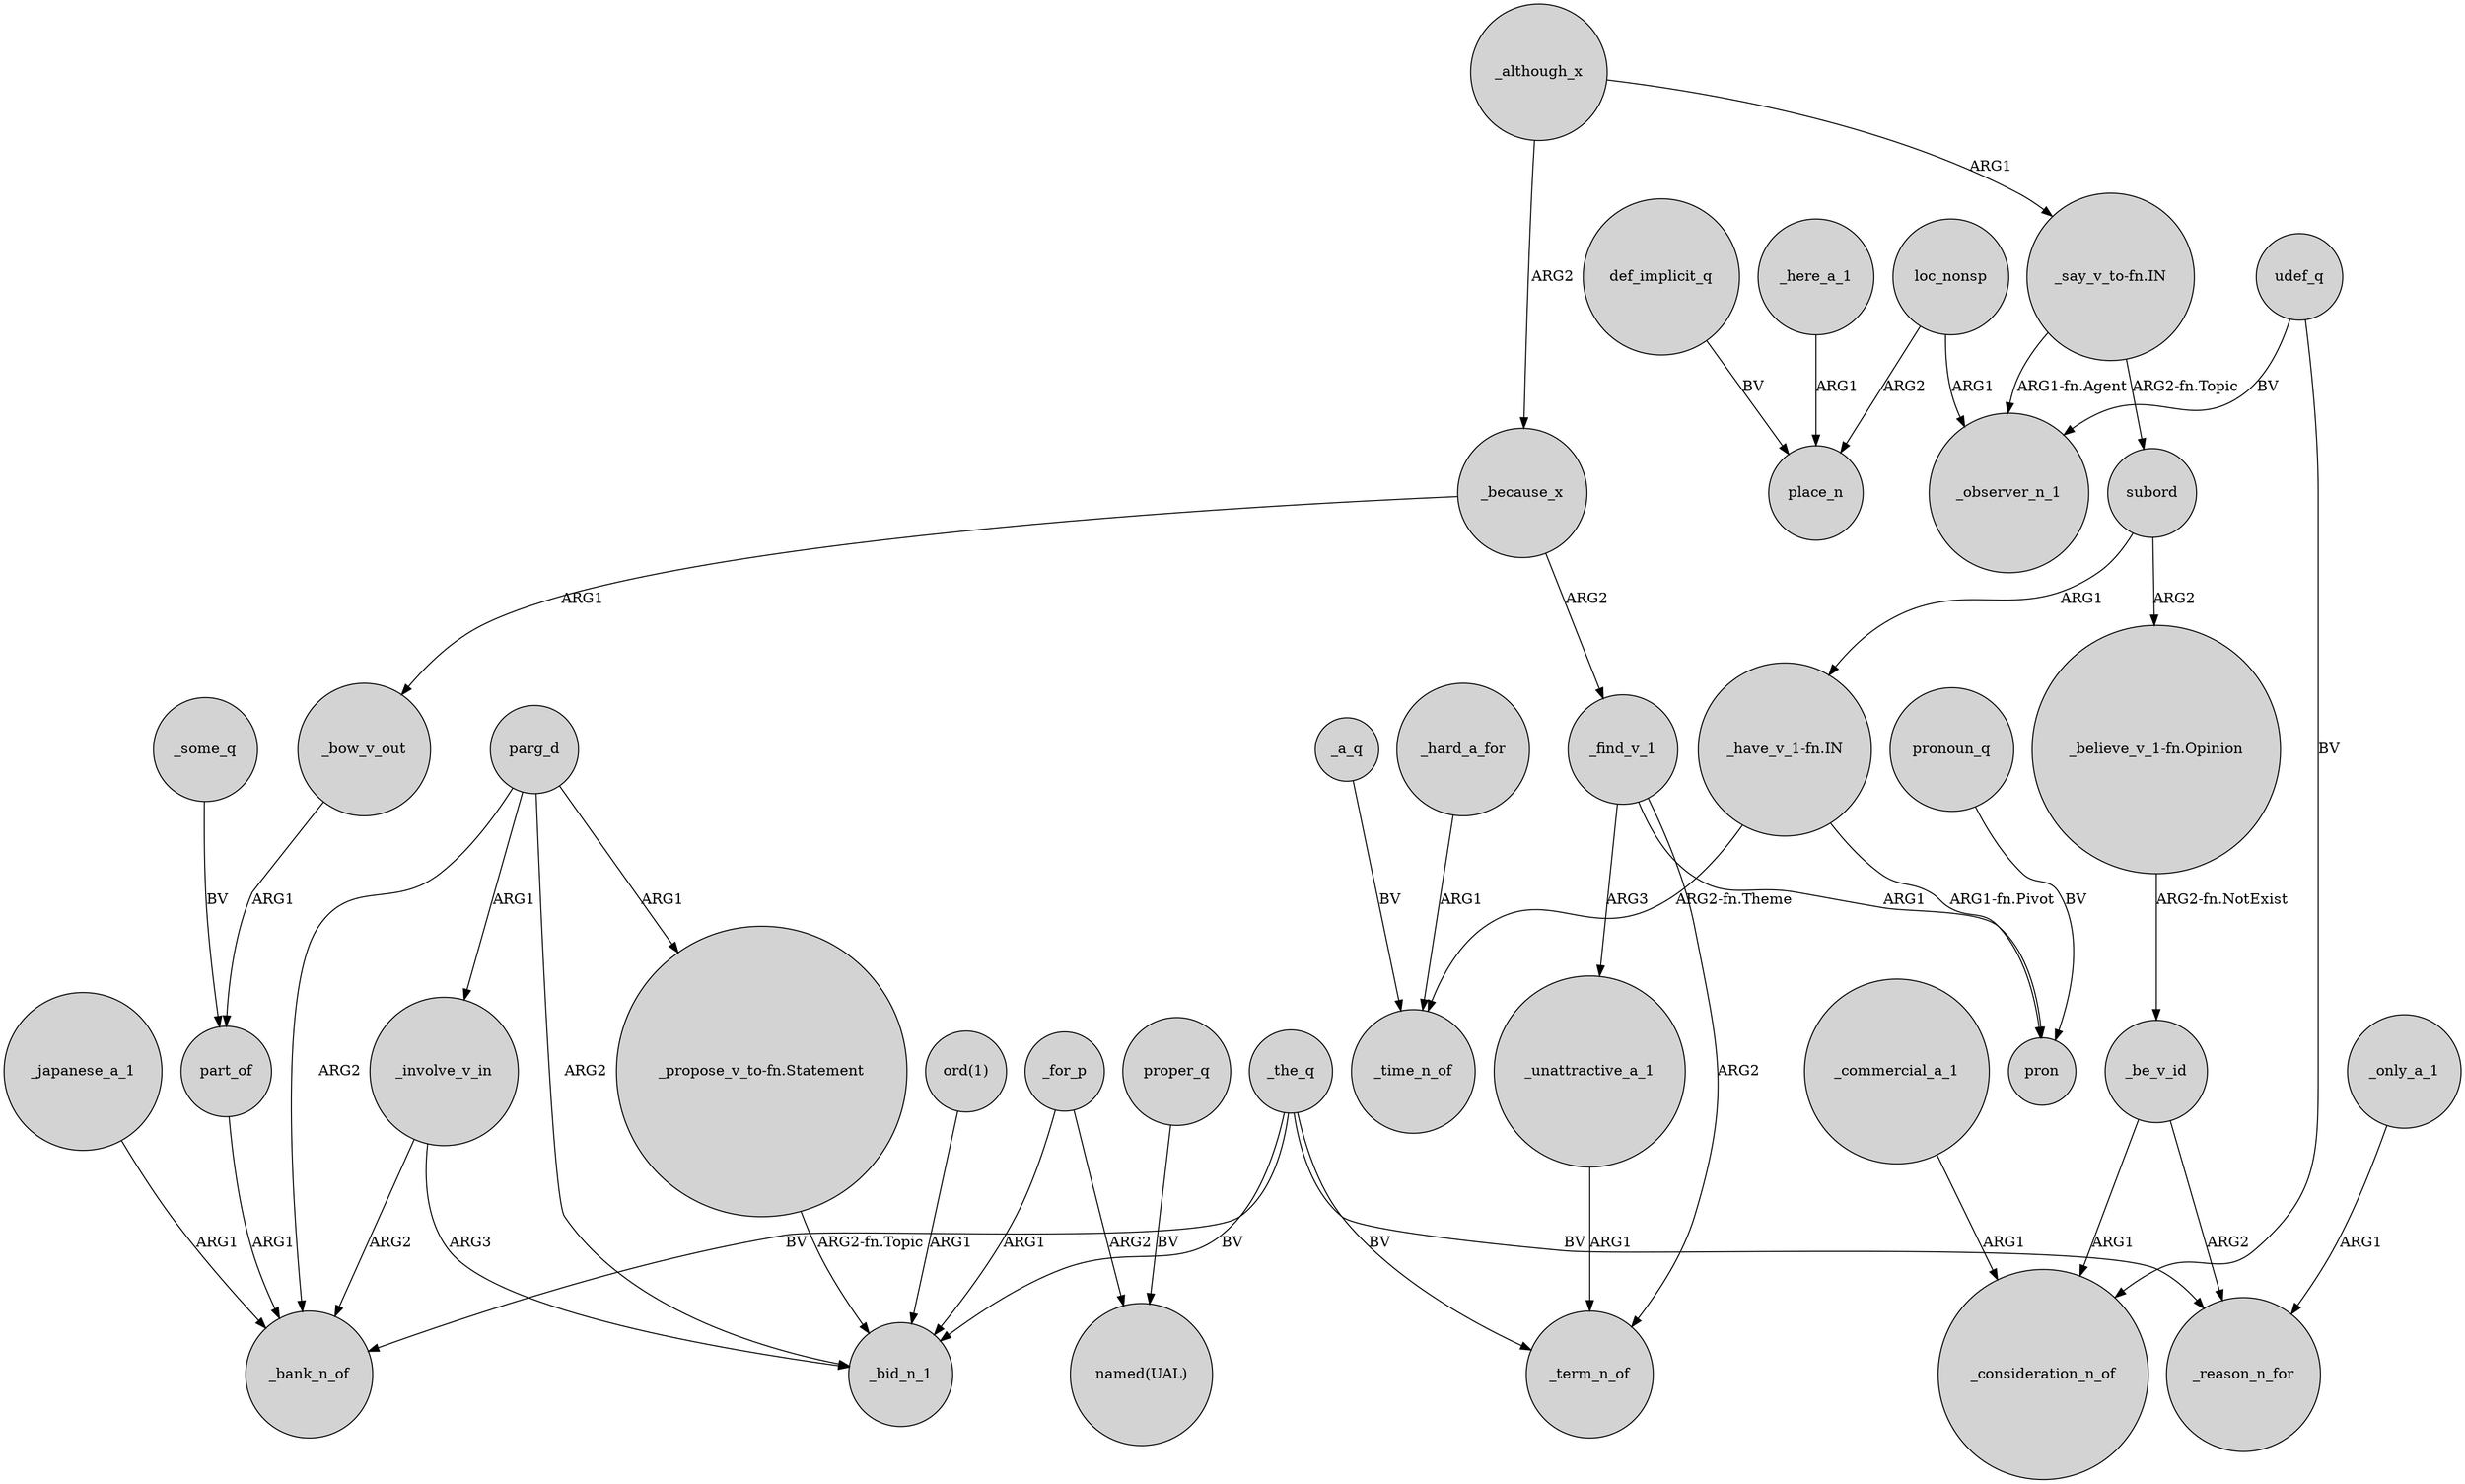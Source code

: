 digraph {
	node [shape=circle style=filled]
	udef_q -> _consideration_n_of [label=BV]
	_japanese_a_1 -> _bank_n_of [label=ARG1]
	"_believe_v_1-fn.Opinion" -> _be_v_id [label="ARG2-fn.NotExist"]
	_here_a_1 -> place_n [label=ARG1]
	"_have_v_1-fn.IN" -> _time_n_of [label="ARG2-fn.Theme"]
	subord -> "_believe_v_1-fn.Opinion" [label=ARG2]
	parg_d -> _bid_n_1 [label=ARG2]
	_be_v_id -> _consideration_n_of [label=ARG1]
	_find_v_1 -> _unattractive_a_1 [label=ARG3]
	_involve_v_in -> _bank_n_of [label=ARG2]
	"_propose_v_to-fn.Statement" -> _bid_n_1 [label="ARG2-fn.Topic"]
	_although_x -> "_say_v_to-fn.IN" [label=ARG1]
	udef_q -> _observer_n_1 [label=BV]
	def_implicit_q -> place_n [label=BV]
	parg_d -> "_propose_v_to-fn.Statement" [label=ARG1]
	part_of -> _bank_n_of [label=ARG1]
	_a_q -> _time_n_of [label=BV]
	loc_nonsp -> _observer_n_1 [label=ARG1]
	"_have_v_1-fn.IN" -> pron [label="ARG1-fn.Pivot"]
	_hard_a_for -> _time_n_of [label=ARG1]
	parg_d -> _bank_n_of [label=ARG2]
	_because_x -> _bow_v_out [label=ARG1]
	_some_q -> part_of [label=BV]
	_find_v_1 -> pron [label=ARG1]
	_the_q -> _term_n_of [label=BV]
	pronoun_q -> pron [label=BV]
	_the_q -> _bank_n_of [label=BV]
	_find_v_1 -> _term_n_of [label=ARG2]
	_commercial_a_1 -> _consideration_n_of [label=ARG1]
	_although_x -> _because_x [label=ARG2]
	_be_v_id -> _reason_n_for [label=ARG2]
	_bow_v_out -> part_of [label=ARG1]
	"_say_v_to-fn.IN" -> subord [label="ARG2-fn.Topic"]
	proper_q -> "named(UAL)" [label=BV]
	parg_d -> _involve_v_in [label=ARG1]
	"_say_v_to-fn.IN" -> _observer_n_1 [label="ARG1-fn.Agent"]
	_the_q -> _bid_n_1 [label=BV]
	_involve_v_in -> _bid_n_1 [label=ARG3]
	"ord(1)" -> _bid_n_1 [label=ARG1]
	_for_p -> _bid_n_1 [label=ARG1]
	_unattractive_a_1 -> _term_n_of [label=ARG1]
	loc_nonsp -> place_n [label=ARG2]
	subord -> "_have_v_1-fn.IN" [label=ARG1]
	_only_a_1 -> _reason_n_for [label=ARG1]
	_for_p -> "named(UAL)" [label=ARG2]
	_the_q -> _reason_n_for [label=BV]
	_because_x -> _find_v_1 [label=ARG2]
}
